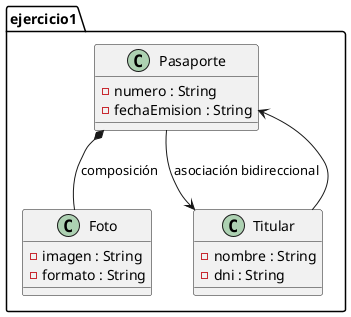 @startuml
package ejercicio1 {
  class Pasaporte {
     - numero : String
     - fechaEmision : String 
     }
  class Foto { 
    - imagen : String
    - formato : String 
    }
  class Titular {
     - nombre : String
    - dni : String 
    }
  Pasaporte *-- Foto : composición
  Pasaporte --> Titular : asociación bidireccional
  Titular --> Pasaporte
}
@enduml
